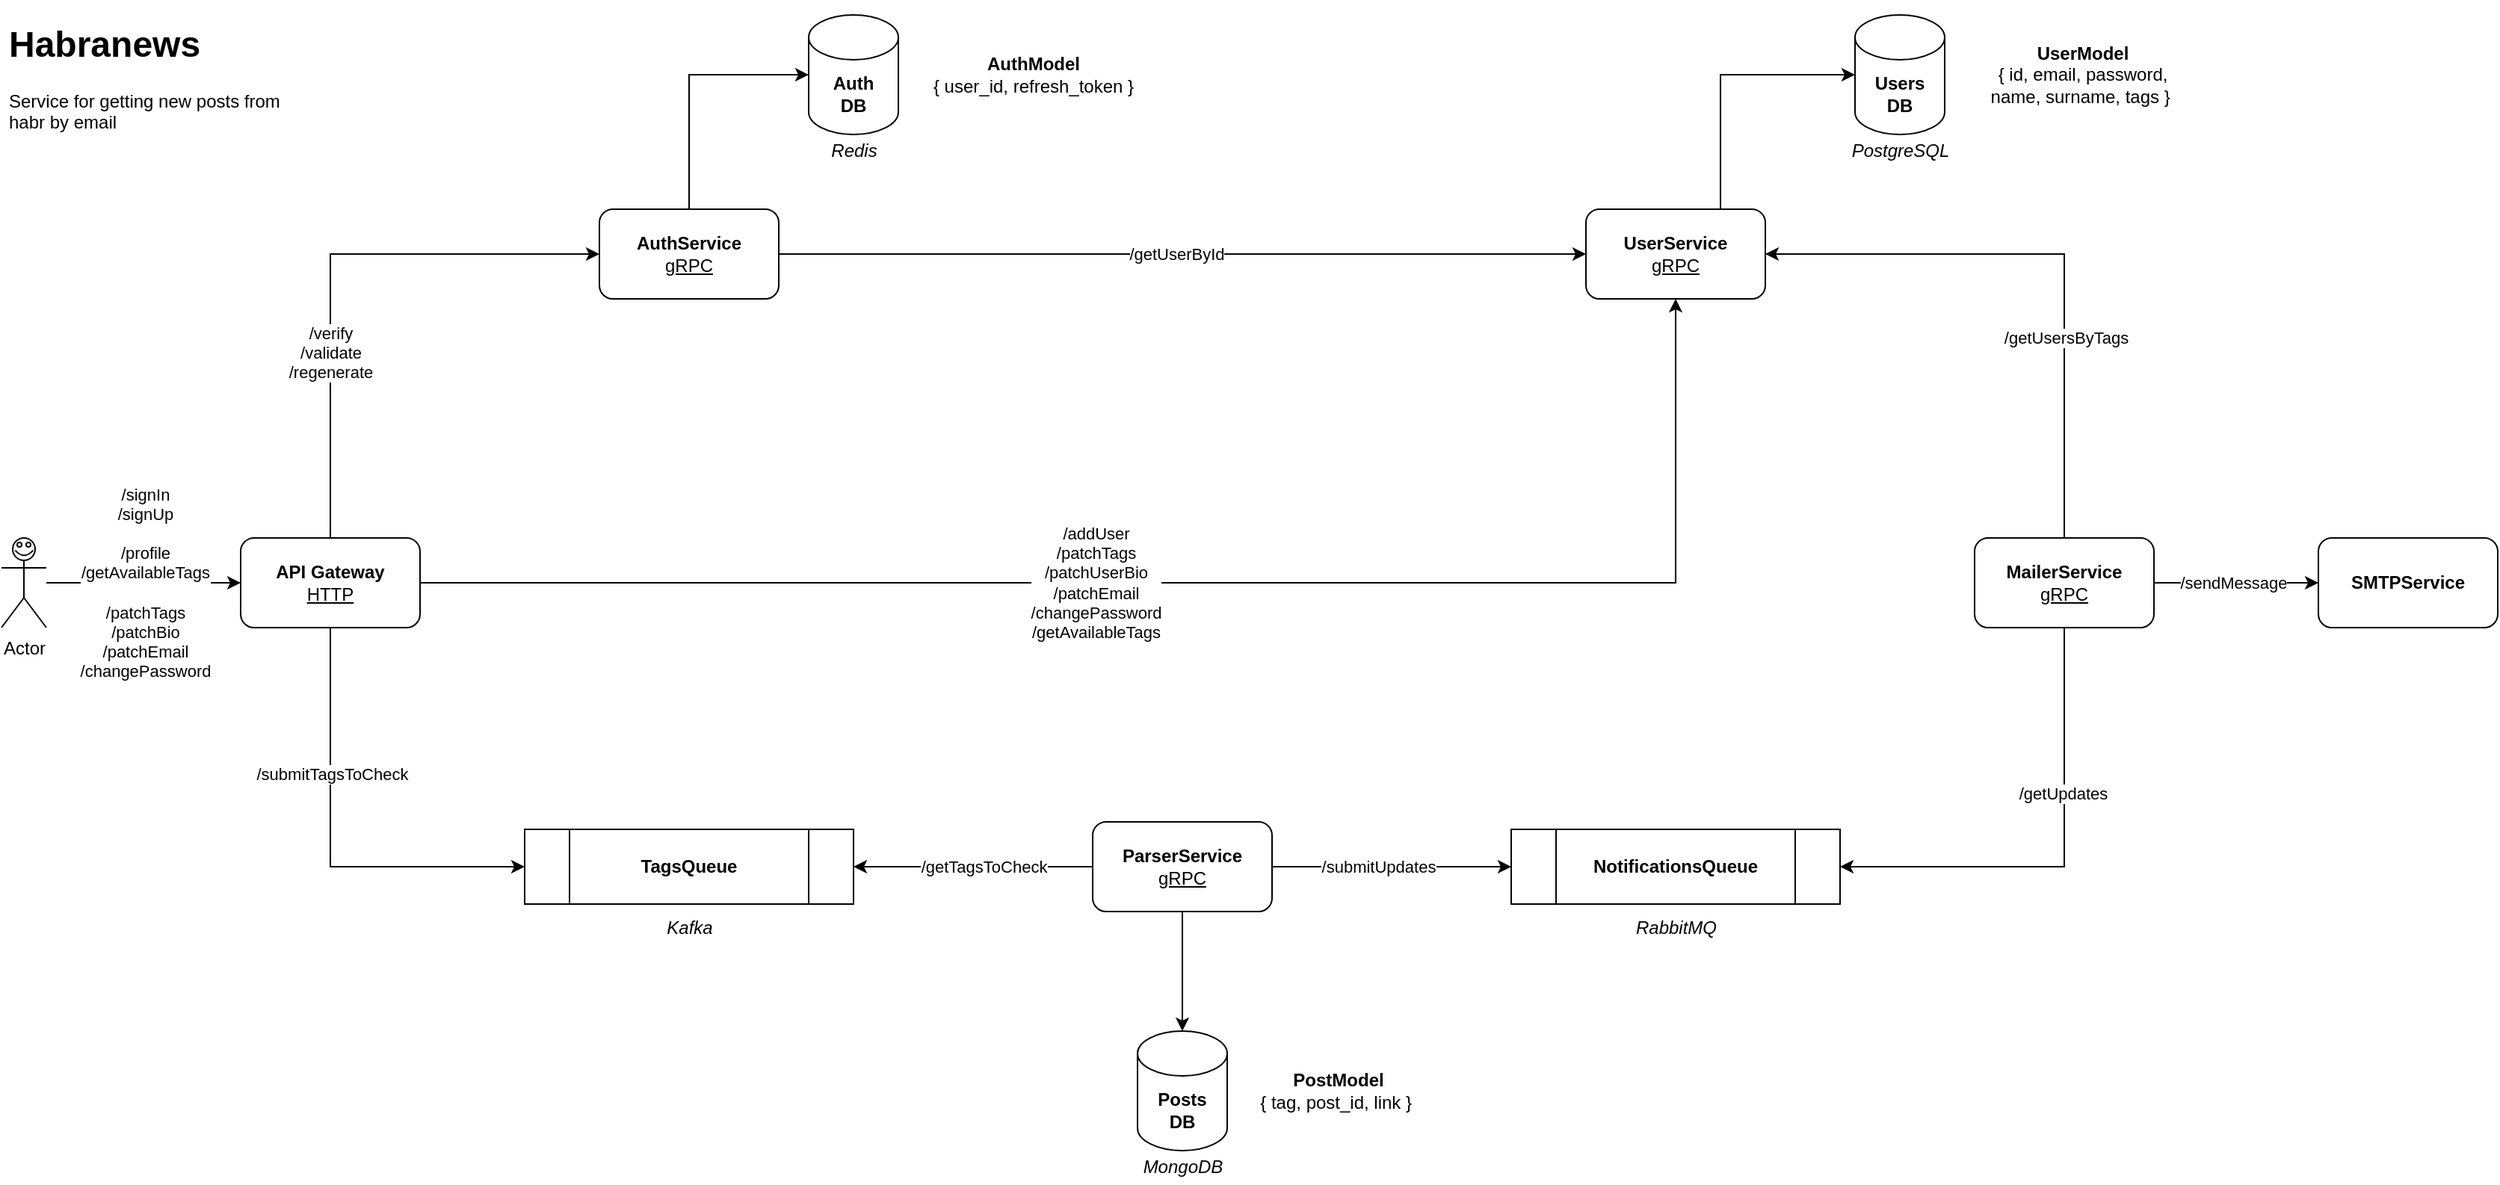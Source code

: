 <mxfile version="13.9.8" type="github" pages="3">
  <diagram id="zYsj_GCrEN45drpil_GK" name="Architecture">
    <mxGraphModel dx="2322" dy="2411" grid="1" gridSize="11" guides="1" tooltips="1" connect="1" arrows="1" fold="1" page="1" pageScale="1" pageWidth="900" pageHeight="1600" math="0" shadow="0">
      <root>
        <mxCell id="0" />
        <mxCell id="1" parent="0" />
        <mxCell id="8zO3fhM4Dob8OyOGSkkv-5" style="edgeStyle=orthogonalEdgeStyle;rounded=0;orthogonalLoop=1;jettySize=auto;html=1;exitX=0.5;exitY=1;exitDx=0;exitDy=0;entryX=0;entryY=0.5;entryDx=0;entryDy=0;" edge="1" parent="1" source="FwraS_gR7j-mOwSKwiUB-2" target="8zO3fhM4Dob8OyOGSkkv-2">
          <mxGeometry relative="1" as="geometry" />
        </mxCell>
        <mxCell id="8zO3fhM4Dob8OyOGSkkv-36" value="/submitTagsToCheck" style="edgeLabel;html=1;align=center;verticalAlign=middle;resizable=0;points=[];" vertex="1" connectable="0" parent="8zO3fhM4Dob8OyOGSkkv-5">
          <mxGeometry x="-0.324" y="1" relative="1" as="geometry">
            <mxPoint as="offset" />
          </mxGeometry>
        </mxCell>
        <mxCell id="8zO3fhM4Dob8OyOGSkkv-9" style="edgeStyle=orthogonalEdgeStyle;rounded=0;orthogonalLoop=1;jettySize=auto;html=1;exitX=1;exitY=0.5;exitDx=0;exitDy=0;entryX=0.5;entryY=1;entryDx=0;entryDy=0;" edge="1" parent="1" source="FwraS_gR7j-mOwSKwiUB-2" target="FwraS_gR7j-mOwSKwiUB-3">
          <mxGeometry relative="1" as="geometry" />
        </mxCell>
        <mxCell id="8zO3fhM4Dob8OyOGSkkv-42" value="/addUser&lt;br&gt;/patchTags&lt;br&gt;/patchUserBio&lt;br&gt;/patchEmail&lt;br&gt;/changePassword&lt;br&gt;/getAvailableTags" style="edgeLabel;html=1;align=center;verticalAlign=middle;resizable=0;points=[];" vertex="1" connectable="0" parent="8zO3fhM4Dob8OyOGSkkv-9">
          <mxGeometry x="-0.123" y="-5" relative="1" as="geometry">
            <mxPoint y="-5" as="offset" />
          </mxGeometry>
        </mxCell>
        <mxCell id="8zO3fhM4Dob8OyOGSkkv-19" style="edgeStyle=orthogonalEdgeStyle;rounded=0;orthogonalLoop=1;jettySize=auto;html=1;entryX=0;entryY=0.5;entryDx=0;entryDy=0;exitX=0.5;exitY=0;exitDx=0;exitDy=0;" edge="1" parent="1" source="FwraS_gR7j-mOwSKwiUB-2" target="bE1K36vQXj0Vdnw_CU5M-2">
          <mxGeometry relative="1" as="geometry" />
        </mxCell>
        <mxCell id="8zO3fhM4Dob8OyOGSkkv-27" value="/verify&lt;br&gt;/validate&lt;br&gt;/regenerate" style="edgeLabel;html=1;align=center;verticalAlign=middle;resizable=0;points=[];" vertex="1" connectable="0" parent="8zO3fhM4Dob8OyOGSkkv-19">
          <mxGeometry x="0.054" y="2" relative="1" as="geometry">
            <mxPoint x="-5" y="68" as="offset" />
          </mxGeometry>
        </mxCell>
        <mxCell id="FwraS_gR7j-mOwSKwiUB-2" value="&lt;b&gt;API Gateway&lt;/b&gt;&lt;br&gt;&lt;u&gt;HTTP&lt;/u&gt;" style="rounded=1;whiteSpace=wrap;html=1;" parent="1" vertex="1">
          <mxGeometry x="-200" y="-30" width="120" height="60" as="geometry" />
        </mxCell>
        <mxCell id="8zO3fhM4Dob8OyOGSkkv-8" style="edgeStyle=orthogonalEdgeStyle;rounded=0;orthogonalLoop=1;jettySize=auto;html=1;exitX=0.75;exitY=0;exitDx=0;exitDy=0;entryX=0;entryY=0.5;entryDx=0;entryDy=0;entryPerimeter=0;" edge="1" parent="1" source="FwraS_gR7j-mOwSKwiUB-3" target="FwraS_gR7j-mOwSKwiUB-4">
          <mxGeometry relative="1" as="geometry" />
        </mxCell>
        <mxCell id="FwraS_gR7j-mOwSKwiUB-3" value="&lt;b&gt;UserService&lt;br&gt;&lt;/b&gt;&lt;u&gt;gRPC&lt;/u&gt;&lt;b&gt;&lt;br&gt;&lt;/b&gt;" style="rounded=1;whiteSpace=wrap;html=1;" parent="1" vertex="1">
          <mxGeometry x="700" y="-250" width="120" height="60" as="geometry" />
        </mxCell>
        <mxCell id="FwraS_gR7j-mOwSKwiUB-4" value="&lt;b&gt;Users&lt;br&gt;DB&lt;/b&gt;" style="shape=cylinder3;whiteSpace=wrap;html=1;boundedLbl=1;backgroundOutline=1;size=15;" parent="1" vertex="1">
          <mxGeometry x="880" y="-380" width="60" height="80" as="geometry" />
        </mxCell>
        <mxCell id="8zO3fhM4Dob8OyOGSkkv-11" style="edgeStyle=orthogonalEdgeStyle;rounded=0;orthogonalLoop=1;jettySize=auto;html=1;exitX=0.5;exitY=1;exitDx=0;exitDy=0;entryX=1;entryY=0.5;entryDx=0;entryDy=0;" edge="1" parent="1" source="FwraS_gR7j-mOwSKwiUB-8" target="FwraS_gR7j-mOwSKwiUB-12">
          <mxGeometry relative="1" as="geometry" />
        </mxCell>
        <mxCell id="8zO3fhM4Dob8OyOGSkkv-39" value="/getUpdates" style="edgeLabel;html=1;align=center;verticalAlign=middle;resizable=0;points=[];" vertex="1" connectable="0" parent="8zO3fhM4Dob8OyOGSkkv-11">
          <mxGeometry x="-0.284" y="-1" relative="1" as="geometry">
            <mxPoint as="offset" />
          </mxGeometry>
        </mxCell>
        <mxCell id="8zO3fhM4Dob8OyOGSkkv-13" style="edgeStyle=orthogonalEdgeStyle;rounded=0;orthogonalLoop=1;jettySize=auto;html=1;exitX=0.5;exitY=0;exitDx=0;exitDy=0;entryX=1;entryY=0.5;entryDx=0;entryDy=0;" edge="1" parent="1" source="FwraS_gR7j-mOwSKwiUB-8" target="FwraS_gR7j-mOwSKwiUB-3">
          <mxGeometry relative="1" as="geometry" />
        </mxCell>
        <mxCell id="8zO3fhM4Dob8OyOGSkkv-40" value="/getUsersByTags" style="edgeLabel;html=1;align=center;verticalAlign=middle;resizable=0;points=[];" vertex="1" connectable="0" parent="8zO3fhM4Dob8OyOGSkkv-13">
          <mxGeometry x="-0.31" y="-1" relative="1" as="geometry">
            <mxPoint as="offset" />
          </mxGeometry>
        </mxCell>
        <mxCell id="8zO3fhM4Dob8OyOGSkkv-14" style="edgeStyle=orthogonalEdgeStyle;rounded=0;orthogonalLoop=1;jettySize=auto;html=1;exitX=1;exitY=0.5;exitDx=0;exitDy=0;entryX=0;entryY=0.5;entryDx=0;entryDy=0;" edge="1" parent="1" source="FwraS_gR7j-mOwSKwiUB-8" target="FwraS_gR7j-mOwSKwiUB-37">
          <mxGeometry relative="1" as="geometry" />
        </mxCell>
        <mxCell id="8zO3fhM4Dob8OyOGSkkv-41" value="/sendMessage" style="edgeLabel;html=1;align=center;verticalAlign=middle;resizable=0;points=[];" vertex="1" connectable="0" parent="8zO3fhM4Dob8OyOGSkkv-14">
          <mxGeometry x="-0.309" y="1" relative="1" as="geometry">
            <mxPoint x="15" y="1" as="offset" />
          </mxGeometry>
        </mxCell>
        <mxCell id="FwraS_gR7j-mOwSKwiUB-8" value="&lt;b&gt;MailerService&lt;br&gt;&lt;/b&gt;&lt;u&gt;gRPC&lt;/u&gt;&lt;b&gt;&lt;br&gt;&lt;/b&gt;" style="rounded=1;whiteSpace=wrap;html=1;" parent="1" vertex="1">
          <mxGeometry x="960" y="-30" width="120" height="60" as="geometry" />
        </mxCell>
        <mxCell id="FwraS_gR7j-mOwSKwiUB-12" value="&lt;b&gt;NotificationsQueue&lt;/b&gt;" style="shape=process;whiteSpace=wrap;html=1;backgroundOutline=1;size=0.136;" parent="1" vertex="1">
          <mxGeometry x="650" y="165" width="220" height="50" as="geometry" />
        </mxCell>
        <mxCell id="8zO3fhM4Dob8OyOGSkkv-10" style="edgeStyle=orthogonalEdgeStyle;rounded=0;orthogonalLoop=1;jettySize=auto;html=1;exitX=1;exitY=0.5;exitDx=0;exitDy=0;entryX=0;entryY=0.5;entryDx=0;entryDy=0;" edge="1" parent="1" source="FwraS_gR7j-mOwSKwiUB-13" target="FwraS_gR7j-mOwSKwiUB-12">
          <mxGeometry relative="1" as="geometry" />
        </mxCell>
        <mxCell id="8zO3fhM4Dob8OyOGSkkv-38" value="/submitUpdates" style="edgeLabel;html=1;align=center;verticalAlign=middle;resizable=0;points=[];" vertex="1" connectable="0" parent="8zO3fhM4Dob8OyOGSkkv-10">
          <mxGeometry x="-0.25" y="-3" relative="1" as="geometry">
            <mxPoint x="11" y="-3" as="offset" />
          </mxGeometry>
        </mxCell>
        <mxCell id="8zO3fhM4Dob8OyOGSkkv-15" style="edgeStyle=orthogonalEdgeStyle;rounded=0;orthogonalLoop=1;jettySize=auto;html=1;exitX=0.5;exitY=1;exitDx=0;exitDy=0;" edge="1" parent="1" source="FwraS_gR7j-mOwSKwiUB-13" target="FwraS_gR7j-mOwSKwiUB-20">
          <mxGeometry relative="1" as="geometry" />
        </mxCell>
        <mxCell id="8zO3fhM4Dob8OyOGSkkv-17" style="edgeStyle=orthogonalEdgeStyle;rounded=0;orthogonalLoop=1;jettySize=auto;html=1;exitX=0;exitY=0.5;exitDx=0;exitDy=0;entryX=1;entryY=0.5;entryDx=0;entryDy=0;" edge="1" parent="1" source="FwraS_gR7j-mOwSKwiUB-13" target="8zO3fhM4Dob8OyOGSkkv-2">
          <mxGeometry relative="1" as="geometry" />
        </mxCell>
        <mxCell id="8zO3fhM4Dob8OyOGSkkv-37" value="/getTagsToCheck" style="edgeLabel;html=1;align=center;verticalAlign=middle;resizable=0;points=[];" vertex="1" connectable="0" parent="8zO3fhM4Dob8OyOGSkkv-17">
          <mxGeometry x="-0.212" y="-2" relative="1" as="geometry">
            <mxPoint x="-10" y="2" as="offset" />
          </mxGeometry>
        </mxCell>
        <mxCell id="FwraS_gR7j-mOwSKwiUB-13" value="&lt;b&gt;ParserService&lt;/b&gt;&lt;br&gt;&lt;u&gt;gRPC&lt;/u&gt;" style="rounded=1;whiteSpace=wrap;html=1;" parent="1" vertex="1">
          <mxGeometry x="370" y="160" width="120" height="60" as="geometry" />
        </mxCell>
        <mxCell id="FwraS_gR7j-mOwSKwiUB-20" value="&lt;b&gt;Posts&lt;br&gt;DB&lt;/b&gt;" style="shape=cylinder3;whiteSpace=wrap;html=1;boundedLbl=1;backgroundOutline=1;size=15;" parent="1" vertex="1">
          <mxGeometry x="400" y="300" width="60" height="80" as="geometry" />
        </mxCell>
        <mxCell id="FwraS_gR7j-mOwSKwiUB-37" value="&lt;b&gt;SMTPService&lt;br&gt;&lt;/b&gt;" style="rounded=1;whiteSpace=wrap;html=1;" parent="1" vertex="1">
          <mxGeometry x="1190" y="-30" width="120" height="60" as="geometry" />
        </mxCell>
        <mxCell id="bE1K36vQXj0Vdnw_CU5M-4" style="edgeStyle=orthogonalEdgeStyle;rounded=0;orthogonalLoop=1;jettySize=auto;html=1;exitX=1;exitY=0.5;exitDx=0;exitDy=0;" parent="1" source="bE1K36vQXj0Vdnw_CU5M-2" target="FwraS_gR7j-mOwSKwiUB-3" edge="1">
          <mxGeometry relative="1" as="geometry" />
        </mxCell>
        <mxCell id="8zO3fhM4Dob8OyOGSkkv-30" value="/getUserById" style="edgeLabel;html=1;align=center;verticalAlign=middle;resizable=0;points=[];" vertex="1" connectable="0" parent="bE1K36vQXj0Vdnw_CU5M-4">
          <mxGeometry x="-0.124" y="-2" relative="1" as="geometry">
            <mxPoint x="29" y="-2" as="offset" />
          </mxGeometry>
        </mxCell>
        <mxCell id="bE1K36vQXj0Vdnw_CU5M-7" style="edgeStyle=orthogonalEdgeStyle;rounded=0;orthogonalLoop=1;jettySize=auto;html=1;exitX=0.5;exitY=0;exitDx=0;exitDy=0;entryX=0;entryY=0.5;entryDx=0;entryDy=0;entryPerimeter=0;" parent="1" source="bE1K36vQXj0Vdnw_CU5M-2" target="bE1K36vQXj0Vdnw_CU5M-6" edge="1">
          <mxGeometry relative="1" as="geometry" />
        </mxCell>
        <mxCell id="bE1K36vQXj0Vdnw_CU5M-2" value="&lt;b&gt;AuthService&lt;/b&gt;&lt;br&gt;&lt;u&gt;gRPC&lt;/u&gt;" style="rounded=1;whiteSpace=wrap;html=1;" parent="1" vertex="1">
          <mxGeometry x="40" y="-250" width="120" height="60" as="geometry" />
        </mxCell>
        <mxCell id="bE1K36vQXj0Vdnw_CU5M-6" value="&lt;b&gt;Auth&lt;br&gt;DB&lt;/b&gt;" style="shape=cylinder3;whiteSpace=wrap;html=1;boundedLbl=1;backgroundOutline=1;size=15;" parent="1" vertex="1">
          <mxGeometry x="180" y="-380" width="60" height="80" as="geometry" />
        </mxCell>
        <mxCell id="8zO3fhM4Dob8OyOGSkkv-2" value="&lt;b&gt;TagsQueue&lt;/b&gt;" style="shape=process;whiteSpace=wrap;html=1;backgroundOutline=1;size=0.136;rotation=0;" vertex="1" parent="1">
          <mxGeometry x="-10" y="165" width="220" height="50" as="geometry" />
        </mxCell>
        <mxCell id="8zO3fhM4Dob8OyOGSkkv-25" style="edgeStyle=orthogonalEdgeStyle;rounded=0;orthogonalLoop=1;jettySize=auto;html=1;entryX=0;entryY=0.5;entryDx=0;entryDy=0;" edge="1" parent="1" source="8zO3fhM4Dob8OyOGSkkv-23" target="FwraS_gR7j-mOwSKwiUB-2">
          <mxGeometry relative="1" as="geometry" />
        </mxCell>
        <mxCell id="8zO3fhM4Dob8OyOGSkkv-32" value="/signIn&lt;br&gt;/signUp&lt;br&gt;&lt;br&gt;/profile&lt;br&gt;/getAvailableTags&lt;br&gt;&lt;br&gt;/patchTags&lt;br&gt;/patchBio&lt;br&gt;/patchEmail&lt;br&gt;/changePassword" style="edgeLabel;html=1;align=center;verticalAlign=middle;resizable=0;points=[];" vertex="1" connectable="0" parent="8zO3fhM4Dob8OyOGSkkv-25">
          <mxGeometry x="-0.185" y="-3" relative="1" as="geometry">
            <mxPoint x="13" y="-3" as="offset" />
          </mxGeometry>
        </mxCell>
        <mxCell id="8zO3fhM4Dob8OyOGSkkv-23" value="Actor" style="shape=umlActor;verticalLabelPosition=bottom;verticalAlign=top;html=1;outlineConnect=0;rotation=0;" vertex="1" parent="1">
          <mxGeometry x="-360" y="-30" width="30" height="60" as="geometry" />
        </mxCell>
        <mxCell id="8zO3fhM4Dob8OyOGSkkv-28" value="&lt;i&gt;Redis&lt;/i&gt;" style="text;html=1;align=center;verticalAlign=middle;resizable=0;points=[];autosize=1;" vertex="1" parent="1">
          <mxGeometry x="188" y="-300" width="44" height="22" as="geometry" />
        </mxCell>
        <mxCell id="8zO3fhM4Dob8OyOGSkkv-33" value="&lt;b&gt;AuthModel&lt;/b&gt;&lt;br&gt;{ user_id, refresh_token }" style="text;html=1;align=center;verticalAlign=middle;resizable=0;points=[];autosize=1;" vertex="1" parent="1">
          <mxGeometry x="253" y="-356.5" width="154" height="33" as="geometry" />
        </mxCell>
        <mxCell id="8zO3fhM4Dob8OyOGSkkv-34" value="&lt;b&gt;UserModel&lt;br&gt;&lt;/b&gt;{ id, email, password,&lt;br&gt;&amp;nbsp;name, surname, tags }&amp;nbsp;&amp;nbsp;" style="text;html=1;align=center;verticalAlign=middle;resizable=0;points=[];autosize=1;" vertex="1" parent="1">
          <mxGeometry x="960" y="-362" width="143" height="44" as="geometry" />
        </mxCell>
        <mxCell id="8zO3fhM4Dob8OyOGSkkv-43" value="&lt;b&gt;PostModel&lt;/b&gt;&lt;br&gt;{ tag, post_id, link }&amp;nbsp;" style="text;html=1;align=center;verticalAlign=middle;resizable=0;points=[];autosize=1;" vertex="1" parent="1">
          <mxGeometry x="473" y="323.5" width="121" height="33" as="geometry" />
        </mxCell>
        <mxCell id="8zO3fhM4Dob8OyOGSkkv-44" value="" style="ellipse;whiteSpace=wrap;html=1;aspect=fixed;" vertex="1" parent="1">
          <mxGeometry x="-349.5" y="-27" width="3" height="3" as="geometry" />
        </mxCell>
        <mxCell id="8zO3fhM4Dob8OyOGSkkv-45" value="" style="ellipse;whiteSpace=wrap;html=1;aspect=fixed;" vertex="1" parent="1">
          <mxGeometry x="-343.5" y="-27" width="3" height="3" as="geometry" />
        </mxCell>
        <mxCell id="8zO3fhM4Dob8OyOGSkkv-46" value="" style="shape=dataStorage;whiteSpace=wrap;html=1;fixedSize=1;rotation=-90;size=3.3;" vertex="1" parent="1">
          <mxGeometry x="-346.5" y="-26" width="3.3" height="12" as="geometry" />
        </mxCell>
        <mxCell id="8zO3fhM4Dob8OyOGSkkv-47" value="&lt;i&gt;PostgreSQL&lt;/i&gt;" style="text;html=1;align=center;verticalAlign=middle;resizable=0;points=[];autosize=1;" vertex="1" parent="1">
          <mxGeometry x="871.5" y="-300" width="77" height="22" as="geometry" />
        </mxCell>
        <mxCell id="8zO3fhM4Dob8OyOGSkkv-48" value="&lt;i&gt;MongoDB&lt;/i&gt;" style="text;html=1;align=center;verticalAlign=middle;resizable=0;points=[];autosize=1;" vertex="1" parent="1">
          <mxGeometry x="397" y="380" width="66" height="22" as="geometry" />
        </mxCell>
        <mxCell id="8zO3fhM4Dob8OyOGSkkv-51" value="&lt;h1&gt;Habranews&lt;/h1&gt;&lt;p&gt;Service for getting new posts from habr by email&lt;/p&gt;" style="text;html=1;strokeColor=none;fillColor=none;spacing=5;spacingTop=-20;whiteSpace=wrap;overflow=hidden;rounded=0;" vertex="1" parent="1">
          <mxGeometry x="-360" y="-380" width="190" height="120" as="geometry" />
        </mxCell>
        <mxCell id="8zO3fhM4Dob8OyOGSkkv-52" value="&lt;i&gt;Kafka&lt;/i&gt;" style="text;html=1;align=center;verticalAlign=middle;resizable=0;points=[];autosize=1;" vertex="1" parent="1">
          <mxGeometry x="78" y="220" width="44" height="22" as="geometry" />
        </mxCell>
        <mxCell id="8zO3fhM4Dob8OyOGSkkv-53" value="&lt;i&gt;RabbitMQ&lt;/i&gt;" style="text;html=1;align=center;verticalAlign=middle;resizable=0;points=[];autosize=1;" vertex="1" parent="1">
          <mxGeometry x="727" y="220" width="66" height="22" as="geometry" />
        </mxCell>
      </root>
    </mxGraphModel>
  </diagram>
  <diagram id="4XaGOaeoTJXC4hNXmMeF" name="ApiGateway">
    <mxGraphModel dx="2031" dy="1159" grid="1" gridSize="10" guides="1" tooltips="1" connect="1" arrows="1" fold="1" page="1" pageScale="1" pageWidth="900" pageHeight="1600" math="0" shadow="0">
      <root>
        <mxCell id="nVl9VjBenIa28Bsn4F3A-0" />
        <mxCell id="nVl9VjBenIa28Bsn4F3A-1" parent="nVl9VjBenIa28Bsn4F3A-0" />
        <mxCell id="zxMU-RuS6_qsuzgbUd5q-0" value="&lt;h1&gt;/signIn&lt;/h1&gt;&lt;div&gt;&lt;i&gt;request:&lt;/i&gt;&lt;/div&gt;&lt;p&gt;{&amp;nbsp;&lt;/p&gt;&lt;p&gt;email: string;&lt;/p&gt;&lt;p&gt;password: string;&lt;/p&gt;&lt;p&gt;}&lt;/p&gt;&lt;p&gt;&lt;br&gt;&lt;/p&gt;&lt;p&gt;&lt;i&gt;response:&lt;/i&gt;&lt;/p&gt;&lt;p&gt;{&lt;/p&gt;&lt;p&gt;}&lt;/p&gt;" style="text;html=1;strokeColor=none;fillColor=none;spacing=5;spacingTop=-20;whiteSpace=wrap;overflow=hidden;rounded=0;" vertex="1" parent="nVl9VjBenIa28Bsn4F3A-1">
          <mxGeometry x="80" y="80" width="200" height="400" as="geometry" />
        </mxCell>
        <mxCell id="X7N2GuRlU1zLL9OyeP28-1" value="&lt;h1&gt;/profile&lt;/h1&gt;&lt;div&gt;&lt;i&gt;reguest:&lt;/i&gt;&lt;/div&gt;&lt;p&gt;{&amp;nbsp;&lt;/p&gt;&lt;p&gt;accessToken: string;&lt;/p&gt;&lt;p&gt;}&lt;/p&gt;&lt;p&gt;&lt;br&gt;&lt;/p&gt;&lt;p&gt;&lt;i&gt;response:&lt;/i&gt;&lt;/p&gt;&lt;p&gt;{&lt;/p&gt;&lt;p&gt;email: string;&lt;/p&gt;&lt;p&gt;tags: string[];&lt;/p&gt;&lt;p&gt;name: string;&lt;/p&gt;&lt;p&gt;surname: string;&lt;/p&gt;&lt;p&gt;}&lt;/p&gt;" style="text;html=1;strokeColor=none;fillColor=none;spacing=5;spacingTop=-20;whiteSpace=wrap;overflow=hidden;rounded=0;" vertex="1" parent="nVl9VjBenIa28Bsn4F3A-1">
          <mxGeometry x="80" y="520" width="200" height="400" as="geometry" />
        </mxCell>
        <mxCell id="UQ0r-sXNknqqYe--RgCU-0" value="&lt;h1&gt;/patchTags&lt;/h1&gt;&lt;div&gt;&lt;i&gt;reguest:&lt;/i&gt;&lt;/div&gt;&lt;p&gt;{&amp;nbsp;&lt;/p&gt;&lt;p&gt;tags: string[];&lt;/p&gt;&lt;p&gt;accessToken: string;&lt;/p&gt;&lt;p&gt;}&lt;/p&gt;&lt;p&gt;&lt;br&gt;&lt;/p&gt;&lt;p&gt;&lt;i&gt;response:&amp;nbsp;&lt;/i&gt;&lt;/p&gt;&lt;p&gt;{&lt;/p&gt;&lt;p&gt;}&lt;/p&gt;" style="text;html=1;strokeColor=none;fillColor=none;spacing=5;spacingTop=-20;whiteSpace=wrap;overflow=hidden;rounded=0;" vertex="1" parent="nVl9VjBenIa28Bsn4F3A-1">
          <mxGeometry x="605" y="80" width="200" height="400" as="geometry" />
        </mxCell>
        <mxCell id="UQ0r-sXNknqqYe--RgCU-1" value="&lt;h1&gt;/patchEmail&lt;/h1&gt;&lt;div&gt;&lt;i&gt;reguest:&lt;/i&gt;&lt;br&gt;&lt;/div&gt;&lt;p&gt;{&amp;nbsp;&lt;/p&gt;&lt;p&gt;email: string;&lt;/p&gt;&lt;p&gt;accessToken: string;&lt;/p&gt;&lt;p&gt;}&lt;/p&gt;&lt;p&gt;&lt;br&gt;&lt;/p&gt;&lt;p&gt;&lt;i&gt;response:&amp;nbsp;&lt;/i&gt;&lt;/p&gt;&lt;p&gt;{&lt;/p&gt;&lt;p&gt;}&lt;/p&gt;" style="text;html=1;strokeColor=none;fillColor=none;spacing=5;spacingTop=-20;whiteSpace=wrap;overflow=hidden;rounded=0;" vertex="1" parent="nVl9VjBenIa28Bsn4F3A-1">
          <mxGeometry x="845" y="80" width="200" height="400" as="geometry" />
        </mxCell>
        <mxCell id="UQ0r-sXNknqqYe--RgCU-2" value="&lt;h1&gt;/patchBio&lt;/h1&gt;&lt;div&gt;&lt;i&gt;reguest:&lt;/i&gt;&lt;br&gt;&lt;/div&gt;&lt;p&gt;{&amp;nbsp;&lt;/p&gt;&lt;p&gt;name: string;&lt;/p&gt;&lt;p&gt;surname: string;&lt;/p&gt;&lt;p&gt;accessToken: string;&lt;/p&gt;&lt;p&gt;}&lt;/p&gt;&lt;p&gt;&lt;br&gt;&lt;/p&gt;&lt;p&gt;&lt;i&gt;response:&amp;nbsp;&lt;/i&gt;&lt;/p&gt;&lt;p&gt;{&lt;/p&gt;&lt;p&gt;}&lt;/p&gt;" style="text;html=1;strokeColor=none;fillColor=none;spacing=5;spacingTop=-20;whiteSpace=wrap;overflow=hidden;rounded=0;" vertex="1" parent="nVl9VjBenIa28Bsn4F3A-1">
          <mxGeometry x="1085" y="80" width="200" height="400" as="geometry" />
        </mxCell>
        <mxCell id="aINecBHKvQJp-o1GFSDk-0" value="&lt;h1&gt;/signUp&lt;/h1&gt;&lt;div&gt;&lt;i&gt;request:&lt;/i&gt;&lt;/div&gt;&lt;p&gt;{&amp;nbsp;&lt;/p&gt;&lt;p&gt;email: string;&lt;/p&gt;&lt;p&gt;password: string;&lt;/p&gt;&lt;p&gt;}&lt;/p&gt;&lt;p&gt;&lt;br&gt;&lt;/p&gt;&lt;p&gt;&lt;i&gt;response:&lt;/i&gt;&lt;/p&gt;&lt;p&gt;{&lt;/p&gt;&lt;p&gt;accessToken: string;&lt;/p&gt;&lt;p&gt;refreshToken: string;&lt;/p&gt;&lt;p&gt;}&lt;/p&gt;" style="text;html=1;strokeColor=none;fillColor=none;spacing=5;spacingTop=-20;whiteSpace=wrap;overflow=hidden;rounded=0;" vertex="1" parent="nVl9VjBenIa28Bsn4F3A-1">
          <mxGeometry x="320" y="80" width="190" height="400" as="geometry" />
        </mxCell>
        <mxCell id="qWcUPIvXheZIXBMlG9Vy-0" value="&lt;h1&gt;/changePassword&lt;/h1&gt;&lt;div&gt;&lt;i&gt;reguest:&lt;/i&gt;&lt;br&gt;&lt;/div&gt;&lt;p&gt;{&amp;nbsp;&lt;/p&gt;&lt;p&gt;password: string;&lt;/p&gt;&lt;p&gt;accessToken: string;&lt;/p&gt;&lt;p&gt;}&lt;/p&gt;&lt;p&gt;&lt;br&gt;&lt;/p&gt;&lt;p&gt;&lt;i&gt;response:&amp;nbsp;&lt;/i&gt;&lt;/p&gt;&lt;p&gt;{&lt;/p&gt;&lt;p&gt;}&lt;/p&gt;" style="text;html=1;strokeColor=none;fillColor=none;spacing=5;spacingTop=-20;whiteSpace=wrap;overflow=hidden;rounded=0;" vertex="1" parent="nVl9VjBenIa28Bsn4F3A-1">
          <mxGeometry x="320" y="520" width="210" height="400" as="geometry" />
        </mxCell>
        <mxCell id="uuFL1OJD5LSYh8cDA56c-0" value="&lt;h1&gt;/getAvailableTags&lt;/h1&gt;&lt;div&gt;&lt;i&gt;reguest:&lt;/i&gt;&lt;br&gt;&lt;/div&gt;&lt;p&gt;{&amp;nbsp;&lt;/p&gt;&lt;p&gt;&lt;span&gt;}&lt;/span&gt;&lt;br&gt;&lt;/p&gt;&lt;p&gt;&lt;br&gt;&lt;/p&gt;&lt;p&gt;&lt;i&gt;response:&amp;nbsp;&lt;/i&gt;&lt;/p&gt;&lt;p&gt;{&lt;/p&gt;&lt;p&gt;tags: string[];&lt;/p&gt;&lt;p&gt;}&lt;/p&gt;" style="text;html=1;strokeColor=none;fillColor=none;spacing=5;spacingTop=-20;whiteSpace=wrap;overflow=hidden;rounded=0;" vertex="1" parent="nVl9VjBenIa28Bsn4F3A-1">
          <mxGeometry x="600" y="520" width="210" height="400" as="geometry" />
        </mxCell>
      </root>
    </mxGraphModel>
  </diagram>
  <diagram id="LGcaSpZkdw7gi7dxYWef" name="UserService">
    <mxGraphModel dx="2844" dy="1622" grid="1" gridSize="10" guides="1" tooltips="1" connect="1" arrows="1" fold="1" page="1" pageScale="1" pageWidth="900" pageHeight="1600" math="0" shadow="0">
      <root>
        <mxCell id="0Y-X4P7G-rwoWofDyXws-0" />
        <mxCell id="0Y-X4P7G-rwoWofDyXws-1" parent="0Y-X4P7G-rwoWofDyXws-0" />
        <mxCell id="DWBT-lLvoGnD0FmbS0GI-0" value="&lt;h1&gt;/patchTags&lt;/h1&gt;&lt;div&gt;&lt;i&gt;reguest:&lt;/i&gt;&lt;/div&gt;&lt;p&gt;{&amp;nbsp;&lt;/p&gt;&lt;p&gt;tags: string[];&lt;/p&gt;&lt;p&gt;&lt;span&gt;}&lt;/span&gt;&lt;br&gt;&lt;/p&gt;&lt;p&gt;&lt;br&gt;&lt;/p&gt;&lt;p&gt;&lt;i&gt;response:&amp;nbsp;&lt;/i&gt;&lt;/p&gt;&lt;p&gt;{&lt;/p&gt;&lt;p&gt;}&lt;/p&gt;" style="text;html=1;strokeColor=none;fillColor=none;spacing=5;spacingTop=-20;whiteSpace=wrap;overflow=hidden;rounded=0;" vertex="1" parent="0Y-X4P7G-rwoWofDyXws-1">
          <mxGeometry x="80" y="520" width="200" height="400" as="geometry" />
        </mxCell>
        <mxCell id="DWBT-lLvoGnD0FmbS0GI-1" value="&lt;h1&gt;/patchEmail&lt;/h1&gt;&lt;div&gt;&lt;i&gt;reguest:&lt;/i&gt;&lt;br&gt;&lt;/div&gt;&lt;p&gt;{&amp;nbsp;&lt;/p&gt;&lt;p&gt;email: string;&lt;/p&gt;&lt;p&gt;&lt;span&gt;}&lt;/span&gt;&lt;br&gt;&lt;/p&gt;&lt;p&gt;&lt;br&gt;&lt;/p&gt;&lt;p&gt;&lt;i&gt;response:&amp;nbsp;&lt;/i&gt;&lt;/p&gt;&lt;p&gt;{&lt;/p&gt;&lt;p&gt;}&lt;/p&gt;" style="text;html=1;strokeColor=none;fillColor=none;spacing=5;spacingTop=-20;whiteSpace=wrap;overflow=hidden;rounded=0;" vertex="1" parent="0Y-X4P7G-rwoWofDyXws-1">
          <mxGeometry x="320" y="520" width="200" height="400" as="geometry" />
        </mxCell>
        <mxCell id="DWBT-lLvoGnD0FmbS0GI-2" value="&lt;h1&gt;/patchBio&lt;/h1&gt;&lt;div&gt;&lt;i&gt;reguest:&lt;/i&gt;&lt;br&gt;&lt;/div&gt;&lt;p&gt;{&amp;nbsp;&lt;/p&gt;&lt;p&gt;name: string;&lt;/p&gt;&lt;p&gt;surname: string;&lt;/p&gt;&lt;p&gt;&lt;span&gt;}&lt;/span&gt;&lt;br&gt;&lt;/p&gt;&lt;p&gt;&lt;br&gt;&lt;/p&gt;&lt;p&gt;&lt;i&gt;response:&amp;nbsp;&lt;/i&gt;&lt;/p&gt;&lt;p&gt;{&lt;/p&gt;&lt;p&gt;}&lt;/p&gt;" style="text;html=1;strokeColor=none;fillColor=none;spacing=5;spacingTop=-20;whiteSpace=wrap;overflow=hidden;rounded=0;" vertex="1" parent="0Y-X4P7G-rwoWofDyXws-1">
          <mxGeometry x="560" y="520" width="200" height="400" as="geometry" />
        </mxCell>
        <mxCell id="DWBT-lLvoGnD0FmbS0GI-3" value="&lt;h1&gt;/changePassword&lt;/h1&gt;&lt;div&gt;&lt;i&gt;reguest:&lt;/i&gt;&lt;br&gt;&lt;/div&gt;&lt;p&gt;{&amp;nbsp;&lt;/p&gt;&lt;p&gt;password: string;&lt;/p&gt;&lt;p&gt;&lt;span&gt;}&lt;/span&gt;&lt;br&gt;&lt;/p&gt;&lt;p&gt;&lt;br&gt;&lt;/p&gt;&lt;p&gt;&lt;i&gt;response:&amp;nbsp;&lt;/i&gt;&lt;/p&gt;&lt;p&gt;{&lt;/p&gt;&lt;p&gt;}&lt;/p&gt;" style="text;html=1;strokeColor=none;fillColor=none;spacing=5;spacingTop=-20;whiteSpace=wrap;overflow=hidden;rounded=0;" vertex="1" parent="0Y-X4P7G-rwoWofDyXws-1">
          <mxGeometry x="320" y="80" width="210" height="400" as="geometry" />
        </mxCell>
        <mxCell id="_14kWgqdjOg3-kIxM8j--2" value="&lt;h1&gt;/addUser&lt;/h1&gt;&lt;div&gt;&lt;i&gt;reguest:&lt;/i&gt;&lt;/div&gt;&lt;p&gt;{&amp;nbsp;&lt;/p&gt;&lt;p&gt;&lt;span&gt;email: string;&lt;/span&gt;&lt;/p&gt;&lt;p&gt;&lt;span&gt;password: string;&lt;/span&gt;&lt;/p&gt;&lt;p&gt;name: string;&lt;/p&gt;&lt;p&gt;surname: string;&lt;/p&gt;&lt;p&gt;&lt;span&gt;}&lt;/span&gt;&lt;br&gt;&lt;/p&gt;&lt;p&gt;&lt;br&gt;&lt;/p&gt;&lt;p&gt;&lt;i&gt;response:&amp;nbsp;&lt;/i&gt;&lt;/p&gt;&lt;p&gt;{&lt;/p&gt;&lt;p&gt;}&lt;/p&gt;" style="text;html=1;strokeColor=none;fillColor=none;spacing=5;spacingTop=-20;whiteSpace=wrap;overflow=hidden;rounded=0;" vertex="1" parent="0Y-X4P7G-rwoWofDyXws-1">
          <mxGeometry x="80" y="80" width="200" height="400" as="geometry" />
        </mxCell>
        <mxCell id="4govQhCQrLLHR_mtu9-U-0" value="&lt;h1&gt;/getAvailableTags&lt;/h1&gt;&lt;div&gt;&lt;i&gt;reguest:&lt;/i&gt;&lt;br&gt;&lt;/div&gt;&lt;p&gt;{&amp;nbsp;&lt;/p&gt;&lt;p&gt;&lt;span&gt;}&lt;/span&gt;&lt;br&gt;&lt;/p&gt;&lt;p&gt;&lt;br&gt;&lt;/p&gt;&lt;p&gt;&lt;i&gt;response:&amp;nbsp;&lt;/i&gt;&lt;/p&gt;&lt;p&gt;{&lt;/p&gt;&lt;p&gt;tags: string[];&lt;/p&gt;&lt;p&gt;}&lt;/p&gt;" style="text;html=1;strokeColor=none;fillColor=none;spacing=5;spacingTop=-20;whiteSpace=wrap;overflow=hidden;rounded=0;" vertex="1" parent="0Y-X4P7G-rwoWofDyXws-1">
          <mxGeometry x="760" y="80" width="210" height="400" as="geometry" />
        </mxCell>
      </root>
    </mxGraphModel>
  </diagram>
</mxfile>

